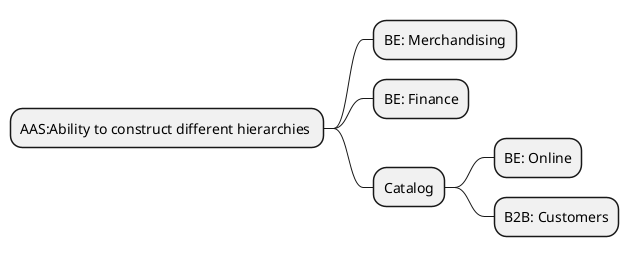 @startmindmap
* AAS:Ability to construct different hierarchies 
** BE: Merchandising
** BE: Finance
** Catalog
*** BE: Online
*** B2B: Customers

@endmindmap
